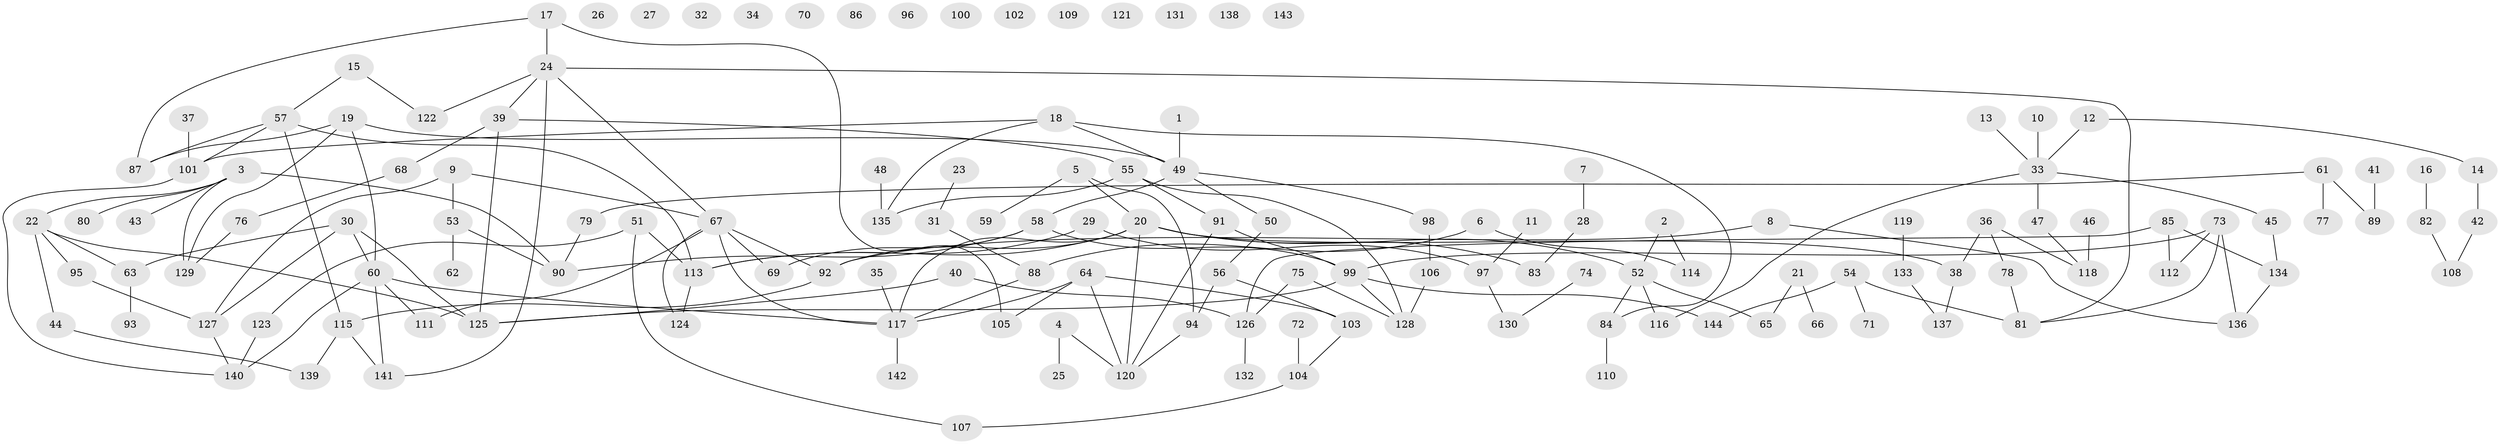 // Generated by graph-tools (version 1.1) at 2025/40/03/09/25 04:40:32]
// undirected, 144 vertices, 175 edges
graph export_dot {
graph [start="1"]
  node [color=gray90,style=filled];
  1;
  2;
  3;
  4;
  5;
  6;
  7;
  8;
  9;
  10;
  11;
  12;
  13;
  14;
  15;
  16;
  17;
  18;
  19;
  20;
  21;
  22;
  23;
  24;
  25;
  26;
  27;
  28;
  29;
  30;
  31;
  32;
  33;
  34;
  35;
  36;
  37;
  38;
  39;
  40;
  41;
  42;
  43;
  44;
  45;
  46;
  47;
  48;
  49;
  50;
  51;
  52;
  53;
  54;
  55;
  56;
  57;
  58;
  59;
  60;
  61;
  62;
  63;
  64;
  65;
  66;
  67;
  68;
  69;
  70;
  71;
  72;
  73;
  74;
  75;
  76;
  77;
  78;
  79;
  80;
  81;
  82;
  83;
  84;
  85;
  86;
  87;
  88;
  89;
  90;
  91;
  92;
  93;
  94;
  95;
  96;
  97;
  98;
  99;
  100;
  101;
  102;
  103;
  104;
  105;
  106;
  107;
  108;
  109;
  110;
  111;
  112;
  113;
  114;
  115;
  116;
  117;
  118;
  119;
  120;
  121;
  122;
  123;
  124;
  125;
  126;
  127;
  128;
  129;
  130;
  131;
  132;
  133;
  134;
  135;
  136;
  137;
  138;
  139;
  140;
  141;
  142;
  143;
  144;
  1 -- 49;
  2 -- 52;
  2 -- 114;
  3 -- 22;
  3 -- 43;
  3 -- 80;
  3 -- 90;
  3 -- 129;
  4 -- 25;
  4 -- 120;
  5 -- 20;
  5 -- 59;
  5 -- 94;
  6 -- 88;
  6 -- 114;
  7 -- 28;
  8 -- 92;
  8 -- 136;
  9 -- 53;
  9 -- 67;
  9 -- 127;
  10 -- 33;
  11 -- 97;
  12 -- 14;
  12 -- 33;
  13 -- 33;
  14 -- 42;
  15 -- 57;
  15 -- 122;
  16 -- 82;
  17 -- 24;
  17 -- 87;
  17 -- 105;
  18 -- 49;
  18 -- 84;
  18 -- 101;
  18 -- 135;
  19 -- 49;
  19 -- 60;
  19 -- 87;
  19 -- 129;
  20 -- 38;
  20 -- 52;
  20 -- 83;
  20 -- 92;
  20 -- 113;
  20 -- 117;
  20 -- 120;
  21 -- 65;
  21 -- 66;
  22 -- 44;
  22 -- 63;
  22 -- 95;
  22 -- 125;
  23 -- 31;
  24 -- 39;
  24 -- 67;
  24 -- 81;
  24 -- 122;
  24 -- 141;
  28 -- 83;
  29 -- 97;
  29 -- 113;
  30 -- 60;
  30 -- 63;
  30 -- 125;
  30 -- 127;
  31 -- 88;
  33 -- 45;
  33 -- 47;
  33 -- 116;
  35 -- 117;
  36 -- 38;
  36 -- 78;
  36 -- 118;
  37 -- 101;
  38 -- 137;
  39 -- 55;
  39 -- 68;
  39 -- 125;
  40 -- 125;
  40 -- 126;
  41 -- 89;
  42 -- 108;
  44 -- 139;
  45 -- 134;
  46 -- 118;
  47 -- 118;
  48 -- 135;
  49 -- 50;
  49 -- 58;
  49 -- 98;
  50 -- 56;
  51 -- 107;
  51 -- 113;
  51 -- 123;
  52 -- 65;
  52 -- 84;
  52 -- 116;
  53 -- 62;
  53 -- 90;
  54 -- 71;
  54 -- 81;
  54 -- 144;
  55 -- 91;
  55 -- 128;
  55 -- 135;
  56 -- 94;
  56 -- 103;
  57 -- 87;
  57 -- 101;
  57 -- 113;
  57 -- 115;
  58 -- 69;
  58 -- 90;
  58 -- 99;
  60 -- 111;
  60 -- 117;
  60 -- 140;
  60 -- 141;
  61 -- 77;
  61 -- 79;
  61 -- 89;
  63 -- 93;
  64 -- 103;
  64 -- 105;
  64 -- 117;
  64 -- 120;
  67 -- 69;
  67 -- 92;
  67 -- 111;
  67 -- 117;
  67 -- 124;
  68 -- 76;
  72 -- 104;
  73 -- 81;
  73 -- 99;
  73 -- 112;
  73 -- 136;
  74 -- 130;
  75 -- 126;
  75 -- 128;
  76 -- 129;
  78 -- 81;
  79 -- 90;
  82 -- 108;
  84 -- 110;
  85 -- 112;
  85 -- 126;
  85 -- 134;
  88 -- 117;
  91 -- 99;
  91 -- 120;
  92 -- 115;
  94 -- 120;
  95 -- 127;
  97 -- 130;
  98 -- 106;
  99 -- 125;
  99 -- 128;
  99 -- 144;
  101 -- 140;
  103 -- 104;
  104 -- 107;
  106 -- 128;
  113 -- 124;
  115 -- 139;
  115 -- 141;
  117 -- 142;
  119 -- 133;
  123 -- 140;
  126 -- 132;
  127 -- 140;
  133 -- 137;
  134 -- 136;
}
